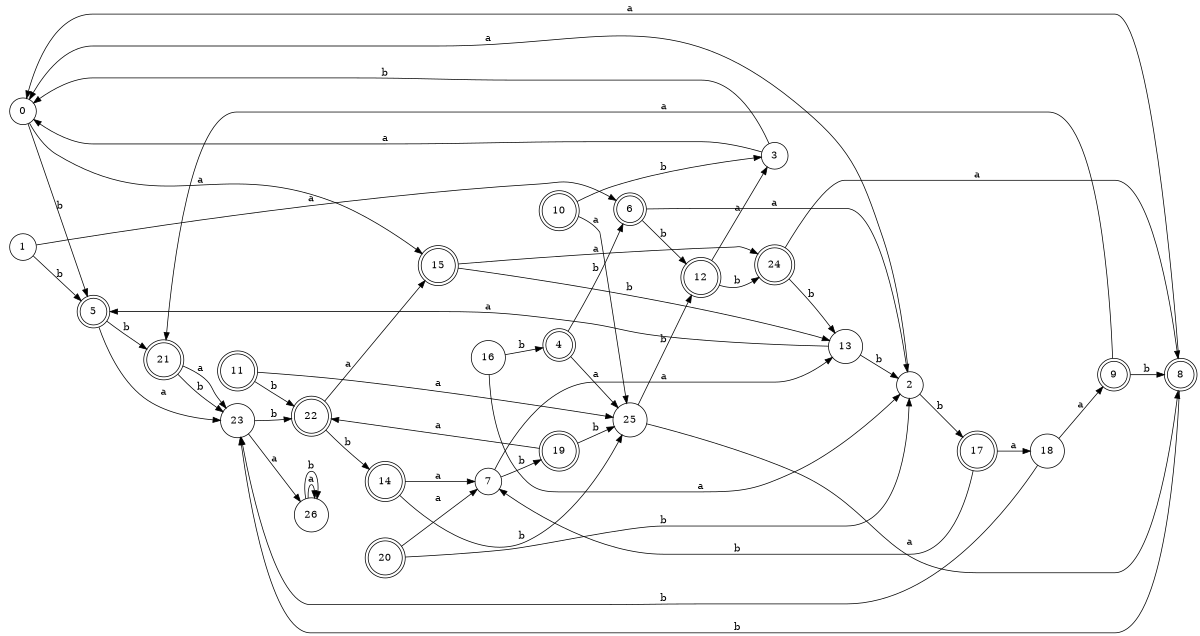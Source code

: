 digraph n22_8 {
__start0 [label="" shape="none"];

rankdir=LR;
size="8,5";

s0 [style="filled", color="black", fillcolor="white" shape="circle", label="0"];
s1 [style="filled", color="black", fillcolor="white" shape="circle", label="1"];
s2 [style="filled", color="black", fillcolor="white" shape="circle", label="2"];
s3 [style="filled", color="black", fillcolor="white" shape="circle", label="3"];
s4 [style="rounded,filled", color="black", fillcolor="white" shape="doublecircle", label="4"];
s5 [style="rounded,filled", color="black", fillcolor="white" shape="doublecircle", label="5"];
s6 [style="rounded,filled", color="black", fillcolor="white" shape="doublecircle", label="6"];
s7 [style="filled", color="black", fillcolor="white" shape="circle", label="7"];
s8 [style="rounded,filled", color="black", fillcolor="white" shape="doublecircle", label="8"];
s9 [style="rounded,filled", color="black", fillcolor="white" shape="doublecircle", label="9"];
s10 [style="rounded,filled", color="black", fillcolor="white" shape="doublecircle", label="10"];
s11 [style="rounded,filled", color="black", fillcolor="white" shape="doublecircle", label="11"];
s12 [style="rounded,filled", color="black", fillcolor="white" shape="doublecircle", label="12"];
s13 [style="filled", color="black", fillcolor="white" shape="circle", label="13"];
s14 [style="rounded,filled", color="black", fillcolor="white" shape="doublecircle", label="14"];
s15 [style="rounded,filled", color="black", fillcolor="white" shape="doublecircle", label="15"];
s16 [style="filled", color="black", fillcolor="white" shape="circle", label="16"];
s17 [style="rounded,filled", color="black", fillcolor="white" shape="doublecircle", label="17"];
s18 [style="filled", color="black", fillcolor="white" shape="circle", label="18"];
s19 [style="rounded,filled", color="black", fillcolor="white" shape="doublecircle", label="19"];
s20 [style="rounded,filled", color="black", fillcolor="white" shape="doublecircle", label="20"];
s21 [style="rounded,filled", color="black", fillcolor="white" shape="doublecircle", label="21"];
s22 [style="rounded,filled", color="black", fillcolor="white" shape="doublecircle", label="22"];
s23 [style="filled", color="black", fillcolor="white" shape="circle", label="23"];
s24 [style="rounded,filled", color="black", fillcolor="white" shape="doublecircle", label="24"];
s25 [style="filled", color="black", fillcolor="white" shape="circle", label="25"];
s26 [style="filled", color="black", fillcolor="white" shape="circle", label="26"];
s0 -> s15 [label="a"];
s0 -> s5 [label="b"];
s1 -> s6 [label="a"];
s1 -> s5 [label="b"];
s2 -> s0 [label="a"];
s2 -> s17 [label="b"];
s3 -> s0 [label="a"];
s3 -> s0 [label="b"];
s4 -> s25 [label="a"];
s4 -> s6 [label="b"];
s5 -> s23 [label="a"];
s5 -> s21 [label="b"];
s6 -> s2 [label="a"];
s6 -> s12 [label="b"];
s7 -> s13 [label="a"];
s7 -> s19 [label="b"];
s8 -> s0 [label="a"];
s8 -> s23 [label="b"];
s9 -> s21 [label="a"];
s9 -> s8 [label="b"];
s10 -> s25 [label="a"];
s10 -> s3 [label="b"];
s11 -> s25 [label="a"];
s11 -> s22 [label="b"];
s12 -> s3 [label="a"];
s12 -> s24 [label="b"];
s13 -> s5 [label="a"];
s13 -> s2 [label="b"];
s14 -> s7 [label="a"];
s14 -> s25 [label="b"];
s15 -> s24 [label="a"];
s15 -> s13 [label="b"];
s16 -> s2 [label="a"];
s16 -> s4 [label="b"];
s17 -> s18 [label="a"];
s17 -> s7 [label="b"];
s18 -> s9 [label="a"];
s18 -> s23 [label="b"];
s19 -> s22 [label="a"];
s19 -> s25 [label="b"];
s20 -> s7 [label="a"];
s20 -> s2 [label="b"];
s21 -> s23 [label="a"];
s21 -> s23 [label="b"];
s22 -> s15 [label="a"];
s22 -> s14 [label="b"];
s23 -> s26 [label="a"];
s23 -> s22 [label="b"];
s24 -> s8 [label="a"];
s24 -> s13 [label="b"];
s25 -> s8 [label="a"];
s25 -> s12 [label="b"];
s26 -> s26 [label="a"];
s26 -> s26 [label="b"];

}